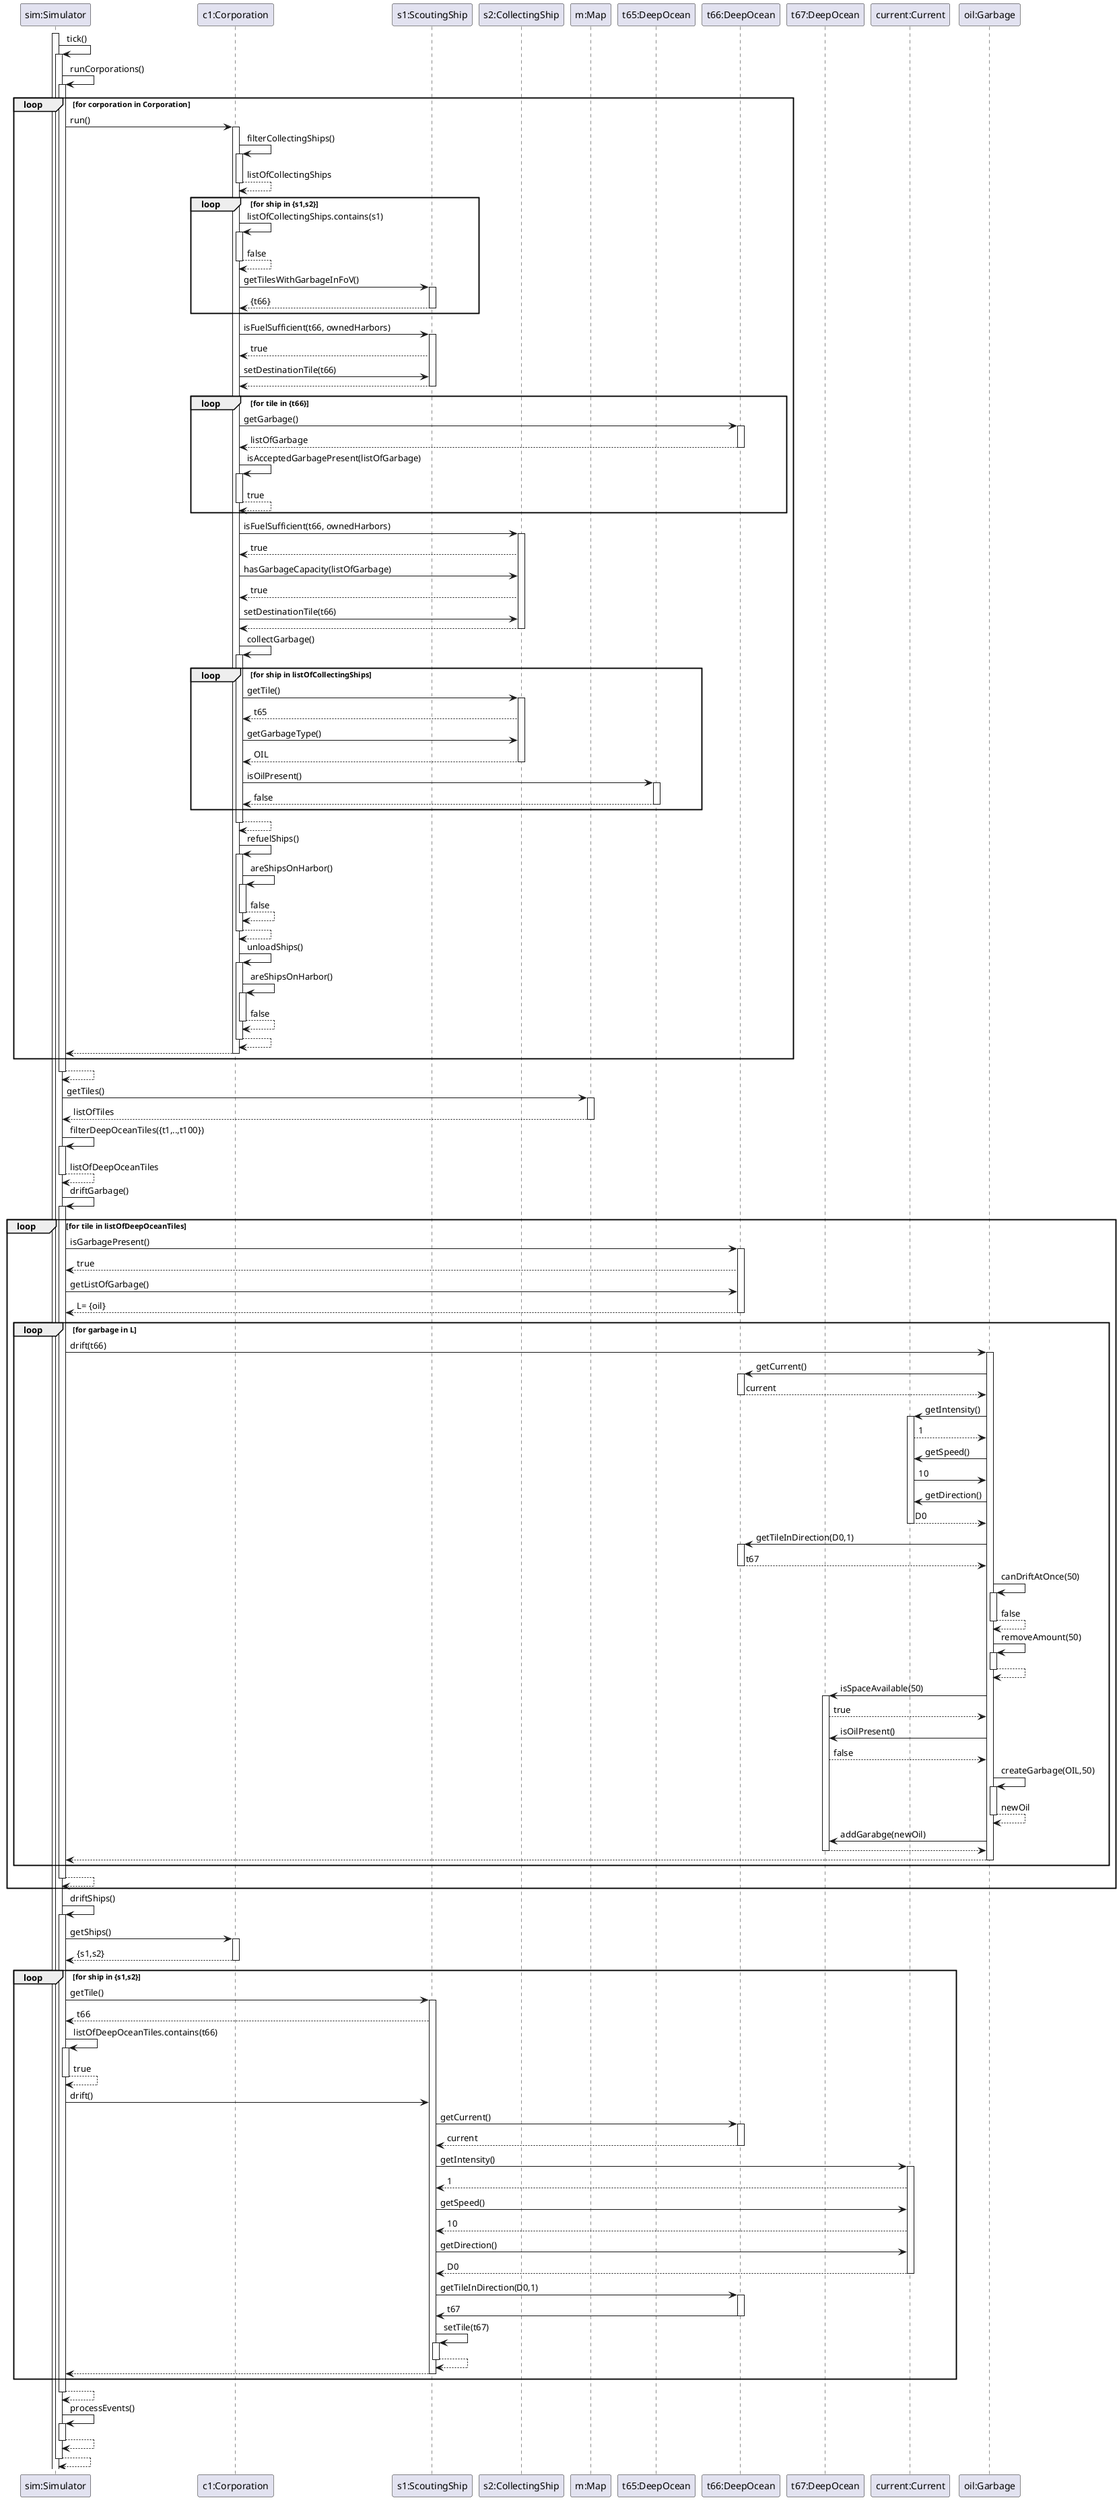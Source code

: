 @startuml
participant "sim:Simulator" as s
participant "c1:Corporation" as c1
participant "s1:ScoutingShip" as scouting
participant "s2:CollectingShip" as collecting
participant "m:Map" as m
participant "t65:DeepOcean" as t65
participant "t66:DeepOcean" as t66
participant "t67:DeepOcean" as t67
participant "current:Current" as current
participant "oil:Garbage" as oil
participant "newOil:Garbage" as oil




activate s

s -> s: tick()
activate s

s -> s: runCorporations()
activate s

loop for corporation in Corporation
s -> c1: run()
activate c1

c1 -> c1: filterCollectingShips()
activate c1

c1 --> c1: listOfCollectingShips
deactivate c1

loop for ship in {s1,s2}

c1 -> c1: listOfCollectingShips.contains(s1)
activate c1

c1 --> c1: false
deactivate c1

c1 -> scouting: getTilesWithGarbageInFoV()
activate scouting

scouting --> c1: {t66}
deactivate scouting
end

c1 -> scouting: isFuelSufficient(t66, ownedHarbors)
activate scouting

scouting --> c1: true

c1 -> scouting: setDestinationTile(t66)

scouting --> c1
deactivate scouting

loop for tile in {t66}

c1 -> t66: getGarbage()
activate t66

t66 --> c1: listOfGarbage
deactivate t66

c1 -> c1: isAcceptedGarbagePresent(listOfGarbage)
activate c1

c1 --> c1: true
deactivate
end

c1 -> collecting: isFuelSufficient(t66, ownedHarbors)
activate collecting

collecting --> c1: true

c1 -> collecting: hasGarbageCapacity(listOfGarbage)
collecting --> c1: true


c1 -> collecting: setDestinationTile(t66)

collecting --> c1
deactivate collecting

c1 -> c1: collectGarbage()
activate c1

loop for ship in listOfCollectingShips

c1 -> collecting: getTile()
activate collecting

collecting --> c1: t65

c1 -> collecting: getGarbageType()

collecting --> c1: OIL
deactivate collecting

c1 -> t65: isOilPresent()
activate t65

t65 --> c1: false
deactivate t65
end

c1--> c1
deactivate c1


c1 -> c1: refuelShips()
activate c1

c1 -> c1: areShipsOnHarbor()
activate c1

c1 --> c1: false
deactivate c1

c1--> c1
deactivate c1

c1 -> c1: unloadShips()
activate c1

c1 -> c1: areShipsOnHarbor()
activate c1

c1 --> c1: false
deactivate c1

c1 --> c1
deactivate c1

c1 --> s
deactivate c1
end



s --> s
deactivate s
s -> m: getTiles()
activate m

m --> s : listOfTiles
deactivate m

s -> s: filterDeepOceanTiles({t1,..,t100})
activate s

s --> s: listOfDeepOceanTiles
deactivate


s -> s: driftGarbage()
activate s



loop for tile in listOfDeepOceanTiles

s -> t66: isGarbagePresent()
activate t66

t66--> s: true

s -> t66: getListOfGarbage()
t66 --> s: L= {oil}
deactivate t66

loop for garbage in L
s -> oil: drift(t66)
activate oil

oil -> t66: getCurrent()
activate t66

t66 --> oil: current
deactivate t66

oil -> current: getIntensity()
activate current

current --> oil: 1



oil -> current: getSpeed()
current-> oil: 10

oil -> current: getDirection()
current --> oil: D0
deactivate current
oil -> t66: getTileInDirection(D0,1)
activate t66

t66 --> oil: t67
deactivate t66

oil -> oil: canDriftAtOnce(50)
activate oil
oil --> oil: false
deactivate oil


oil -> oil: removeAmount(50)
activate oil

oil --> oil
deactivate oil

'need loop to check other tiles if space is not availabel
oil -> t67: isSpaceAvailable(50)
activate t67

t67 --> oil: true

oil -> t67 : isOilPresent()

t67 --> oil: false



oil -> oil: createGarbage(OIL,50)
activate oil

oil --> oil: newOil
deactivate oil

' Here the problem is: Current can drift more than 1 tile, but we call drift(t67,curr)
' without actually computing the destination tile, we just assume it goes there and then
' query getIntensity() and getSpeed() which makes no sense at this point.






oil -> t67: addGarabge(newOil)
t67 --> oil
deactivate t67

oil --> s
deactivate oil
end
s --> s
deactivate s
end

s -> s: driftShips()
activate s

s -> c1: getShips()
activate c1

c1 --> s: {s1,s2}
deactivate c1

loop for ship in {s1,s2}

s -> scouting: getTile()
activate scouting

scouting --> s: t66

s -> s: listOfDeepOceanTiles.contains(t66)
activate s
s --> s: true
deactivate s


s -> scouting: drift()




scouting -> t66: getCurrent()
activate t66


t66 --> scouting: current
deactivate t66


scouting -> current: getIntensity()
activate current

current --> scouting: 1

scouting -> current: getSpeed()
current --> scouting: 10

scouting -> current: getDirection()
current --> scouting: D0
deactivate current

scouting -> t66: getTileInDirection(D0,1)
activate t66

t66 -> scouting: t67
deactivate t66

scouting -> scouting: setTile(t67)
activate scouting

scouting --> scouting
deactivate


scouting --> s
deactivate scouting
end
s --> s
deactivate s
s -> s: processEvents()
activate s
s --> s
deactivate s

s --> s
deactivate s

@enduml